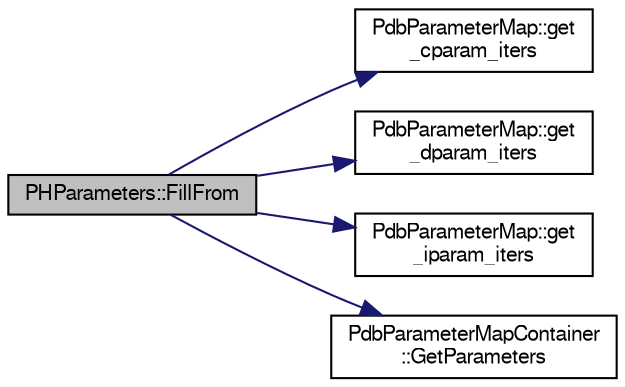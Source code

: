 digraph "PHParameters::FillFrom"
{
  bgcolor="transparent";
  edge [fontname="FreeSans",fontsize="10",labelfontname="FreeSans",labelfontsize="10"];
  node [fontname="FreeSans",fontsize="10",shape=record];
  rankdir="LR";
  Node1 [label="PHParameters::FillFrom",height=0.2,width=0.4,color="black", fillcolor="grey75", style="filled" fontcolor="black"];
  Node1 -> Node2 [color="midnightblue",fontsize="10",style="solid",fontname="FreeSans"];
  Node2 [label="PdbParameterMap::get\l_cparam_iters",height=0.2,width=0.4,color="black",URL="$d8/d21/classPdbParameterMap.html#ab0e99129bc91837311172241b78f4c82"];
  Node1 -> Node3 [color="midnightblue",fontsize="10",style="solid",fontname="FreeSans"];
  Node3 [label="PdbParameterMap::get\l_dparam_iters",height=0.2,width=0.4,color="black",URL="$d8/d21/classPdbParameterMap.html#ade341cd2fa2ac009cd6e7741e728f85b"];
  Node1 -> Node4 [color="midnightblue",fontsize="10",style="solid",fontname="FreeSans"];
  Node4 [label="PdbParameterMap::get\l_iparam_iters",height=0.2,width=0.4,color="black",URL="$d8/d21/classPdbParameterMap.html#ac348934f368cf69d37ce7480fdcd332c"];
  Node1 -> Node5 [color="midnightblue",fontsize="10",style="solid",fontname="FreeSans"];
  Node5 [label="PdbParameterMapContainer\l::GetParameters",height=0.2,width=0.4,color="black",URL="$d4/d7d/classPdbParameterMapContainer.html#a70fbe38cdc71710d387c062757965c88"];
}

